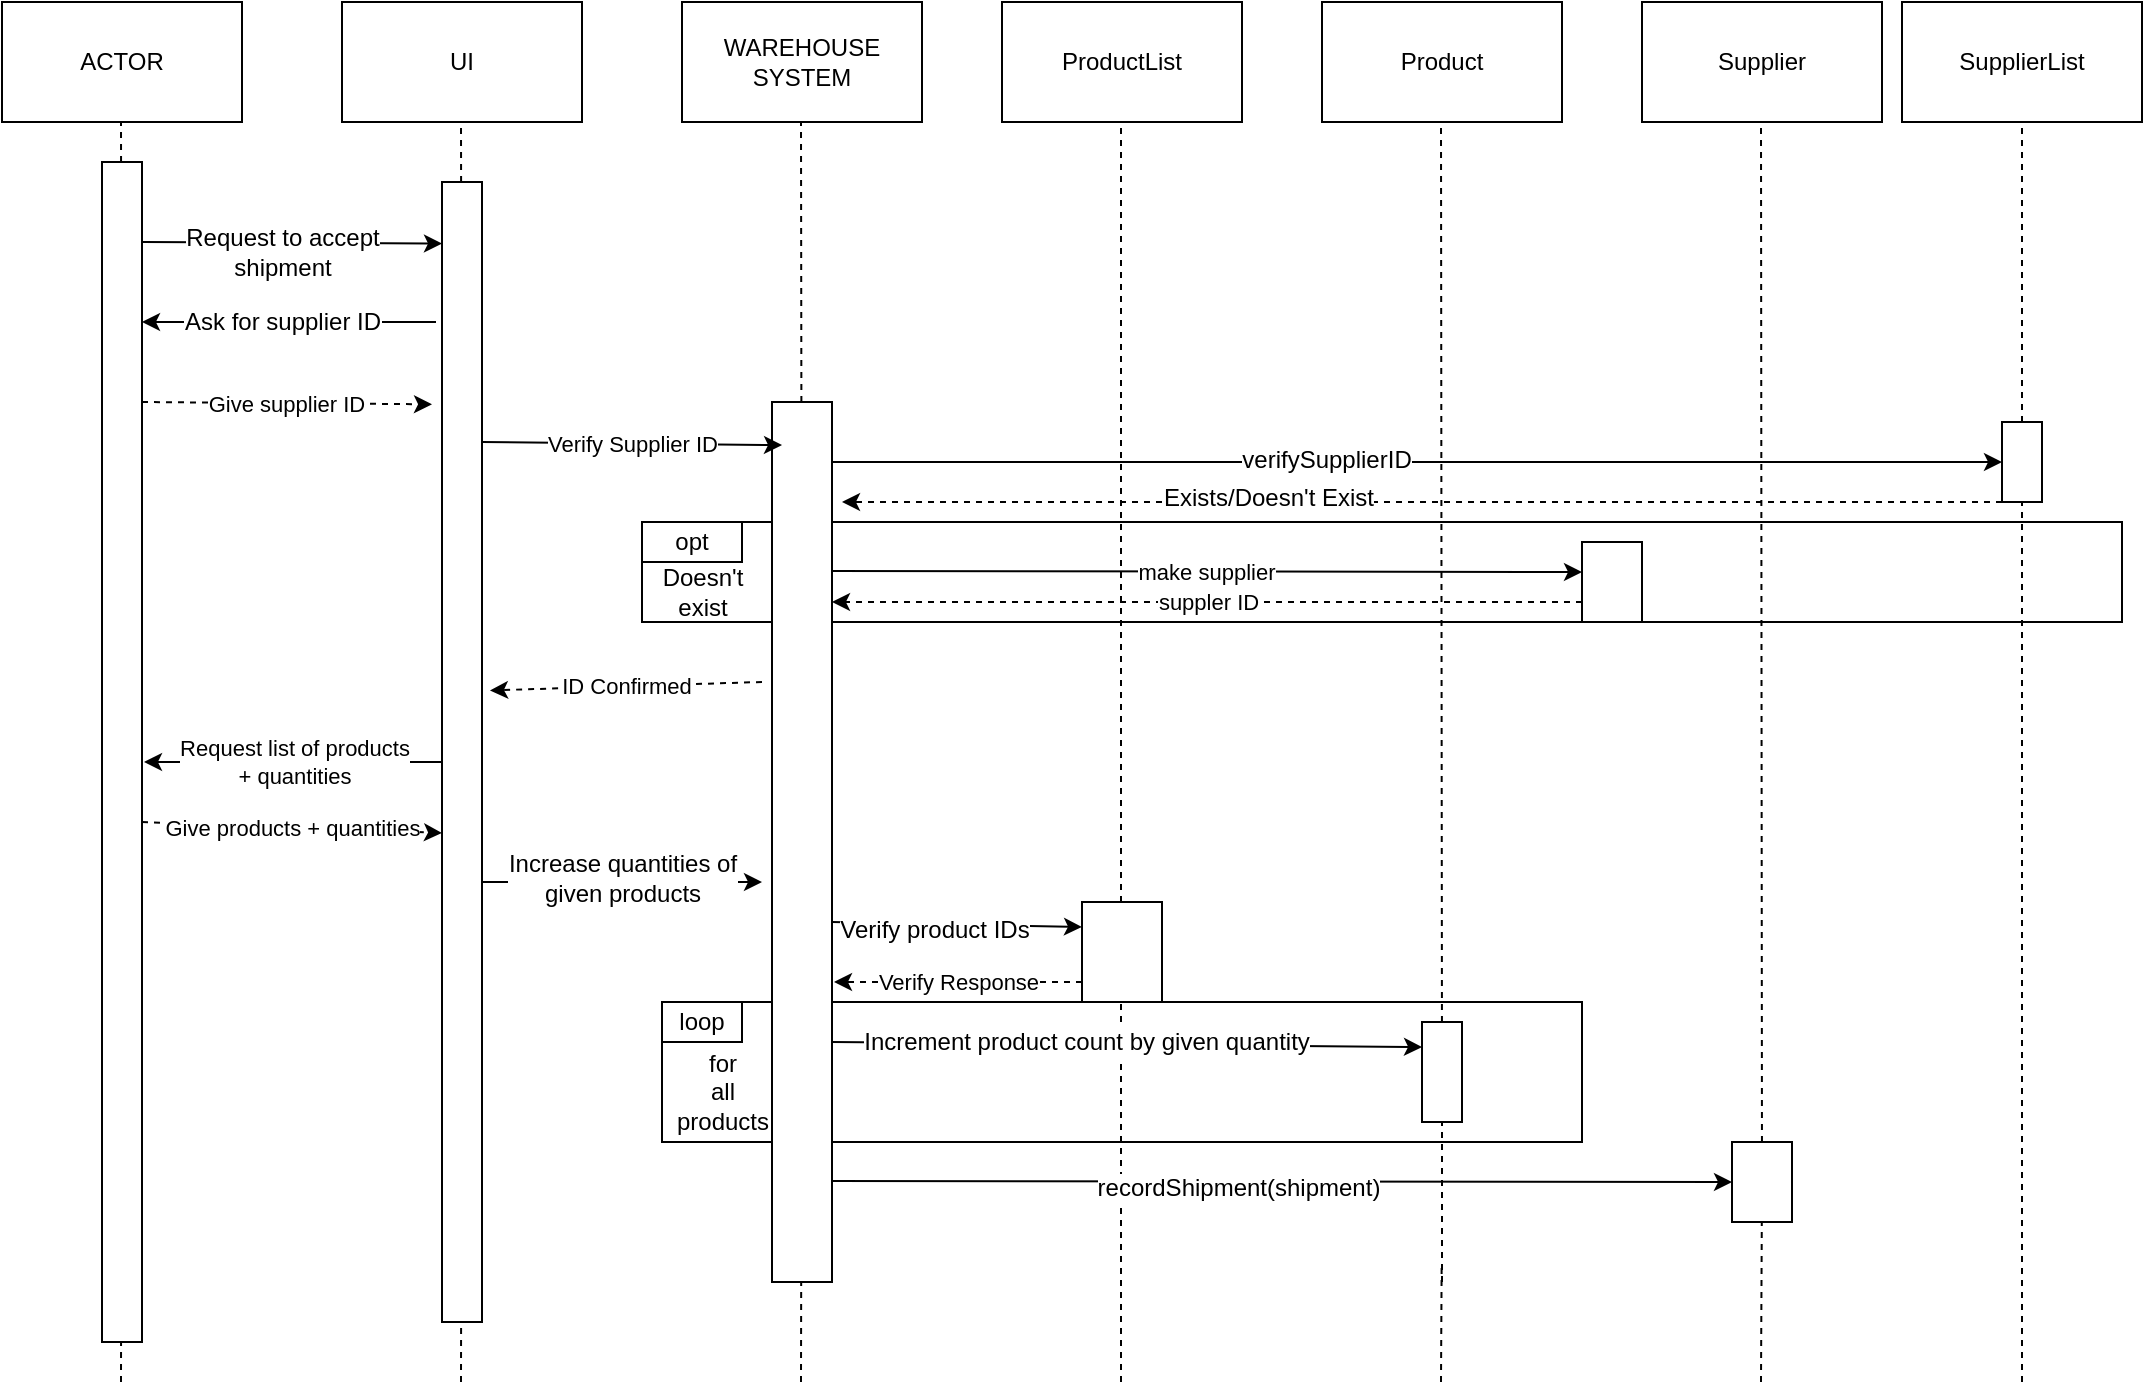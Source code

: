 <mxfile version="12.6.5" type="github">
  <diagram id="NRo2nDdS3UEe_S5_lZVA" name="Page-1">
    <mxGraphModel dx="1422" dy="911" grid="1" gridSize="10" guides="1" tooltips="1" connect="1" arrows="1" fold="1" page="1" pageScale="1" pageWidth="1100" pageHeight="850" math="0" shadow="0">
      <root>
        <mxCell id="0"/>
        <mxCell id="1" parent="0"/>
        <mxCell id="LbTfndsGF-Jl3gWAebiD-54" value="" style="rounded=0;whiteSpace=wrap;html=1;" vertex="1" parent="1">
          <mxGeometry x="350" y="530" width="460" height="70" as="geometry"/>
        </mxCell>
        <mxCell id="LbTfndsGF-Jl3gWAebiD-36" value="" style="rounded=0;whiteSpace=wrap;html=1;" vertex="1" parent="1">
          <mxGeometry x="340" y="290" width="740" height="50" as="geometry"/>
        </mxCell>
        <mxCell id="LbTfndsGF-Jl3gWAebiD-1" value="ACTOR" style="whiteSpace=wrap;html=1;" vertex="1" parent="1">
          <mxGeometry x="20" y="30" width="120" height="60" as="geometry"/>
        </mxCell>
        <mxCell id="LbTfndsGF-Jl3gWAebiD-2" value="UI" style="whiteSpace=wrap;html=1;" vertex="1" parent="1">
          <mxGeometry x="190" y="30" width="120" height="60" as="geometry"/>
        </mxCell>
        <mxCell id="LbTfndsGF-Jl3gWAebiD-3" value="&lt;div&gt;WAREHOUSE&lt;/div&gt;&lt;div&gt;SYSTEM&lt;br&gt;&lt;/div&gt;" style="whiteSpace=wrap;html=1;" vertex="1" parent="1">
          <mxGeometry x="360" y="30" width="120" height="60" as="geometry"/>
        </mxCell>
        <mxCell id="LbTfndsGF-Jl3gWAebiD-4" value="ProductList" style="whiteSpace=wrap;html=1;" vertex="1" parent="1">
          <mxGeometry x="520" y="30" width="120" height="60" as="geometry"/>
        </mxCell>
        <mxCell id="LbTfndsGF-Jl3gWAebiD-5" value="Product" style="rounded=0;whiteSpace=wrap;html=1;" vertex="1" parent="1">
          <mxGeometry x="680" y="30" width="120" height="60" as="geometry"/>
        </mxCell>
        <mxCell id="LbTfndsGF-Jl3gWAebiD-6" value="Supplier" style="rounded=0;whiteSpace=wrap;html=1;" vertex="1" parent="1">
          <mxGeometry x="840" y="30" width="120" height="60" as="geometry"/>
        </mxCell>
        <mxCell id="LbTfndsGF-Jl3gWAebiD-7" value="" style="endArrow=none;dashed=1;html=1;" edge="1" parent="1" source="LbTfndsGF-Jl3gWAebiD-13">
          <mxGeometry width="50" height="50" relative="1" as="geometry">
            <mxPoint x="79.5" y="720" as="sourcePoint"/>
            <mxPoint x="79.5" y="90" as="targetPoint"/>
          </mxGeometry>
        </mxCell>
        <mxCell id="LbTfndsGF-Jl3gWAebiD-8" value="" style="endArrow=none;dashed=1;html=1;" edge="1" parent="1" source="LbTfndsGF-Jl3gWAebiD-25">
          <mxGeometry width="50" height="50" relative="1" as="geometry">
            <mxPoint x="419.5" y="720" as="sourcePoint"/>
            <mxPoint x="419.5" y="90" as="targetPoint"/>
          </mxGeometry>
        </mxCell>
        <mxCell id="LbTfndsGF-Jl3gWAebiD-9" value="" style="endArrow=none;dashed=1;html=1;" edge="1" parent="1">
          <mxGeometry width="50" height="50" relative="1" as="geometry">
            <mxPoint x="579.5" y="720" as="sourcePoint"/>
            <mxPoint x="579.5" y="90" as="targetPoint"/>
          </mxGeometry>
        </mxCell>
        <mxCell id="LbTfndsGF-Jl3gWAebiD-10" value="" style="endArrow=none;dashed=1;html=1;" edge="1" parent="1" source="LbTfndsGF-Jl3gWAebiD-52">
          <mxGeometry width="50" height="50" relative="1" as="geometry">
            <mxPoint x="739.5" y="720" as="sourcePoint"/>
            <mxPoint x="739.5" y="90" as="targetPoint"/>
          </mxGeometry>
        </mxCell>
        <mxCell id="LbTfndsGF-Jl3gWAebiD-11" value="" style="endArrow=none;dashed=1;html=1;" edge="1" parent="1" source="LbTfndsGF-Jl3gWAebiD-63">
          <mxGeometry width="50" height="50" relative="1" as="geometry">
            <mxPoint x="899.5" y="720" as="sourcePoint"/>
            <mxPoint x="899.5" y="90" as="targetPoint"/>
          </mxGeometry>
        </mxCell>
        <mxCell id="LbTfndsGF-Jl3gWAebiD-12" value="" style="endArrow=none;dashed=1;html=1;" edge="1" parent="1" source="LbTfndsGF-Jl3gWAebiD-15">
          <mxGeometry width="50" height="50" relative="1" as="geometry">
            <mxPoint x="249.5" y="720" as="sourcePoint"/>
            <mxPoint x="249.5" y="90" as="targetPoint"/>
          </mxGeometry>
        </mxCell>
        <mxCell id="LbTfndsGF-Jl3gWAebiD-13" value="" style="rounded=0;whiteSpace=wrap;html=1;" vertex="1" parent="1">
          <mxGeometry x="70" y="110" width="20" height="590" as="geometry"/>
        </mxCell>
        <mxCell id="LbTfndsGF-Jl3gWAebiD-14" value="" style="endArrow=none;dashed=1;html=1;" edge="1" parent="1" target="LbTfndsGF-Jl3gWAebiD-13">
          <mxGeometry width="50" height="50" relative="1" as="geometry">
            <mxPoint x="79.5" y="720" as="sourcePoint"/>
            <mxPoint x="79.5" y="90" as="targetPoint"/>
          </mxGeometry>
        </mxCell>
        <mxCell id="LbTfndsGF-Jl3gWAebiD-15" value="" style="rounded=0;whiteSpace=wrap;html=1;" vertex="1" parent="1">
          <mxGeometry x="240" y="120" width="20" height="570" as="geometry"/>
        </mxCell>
        <mxCell id="LbTfndsGF-Jl3gWAebiD-16" value="" style="endArrow=none;dashed=1;html=1;" edge="1" parent="1" target="LbTfndsGF-Jl3gWAebiD-15">
          <mxGeometry width="50" height="50" relative="1" as="geometry">
            <mxPoint x="249.5" y="720" as="sourcePoint"/>
            <mxPoint x="249.5" y="90" as="targetPoint"/>
          </mxGeometry>
        </mxCell>
        <mxCell id="LbTfndsGF-Jl3gWAebiD-17" value="" style="endArrow=classic;html=1;entryX=0;entryY=0.054;entryDx=0;entryDy=0;entryPerimeter=0;" edge="1" parent="1" target="LbTfndsGF-Jl3gWAebiD-15">
          <mxGeometry width="50" height="50" relative="1" as="geometry">
            <mxPoint x="90" y="150" as="sourcePoint"/>
            <mxPoint x="140" y="100" as="targetPoint"/>
          </mxGeometry>
        </mxCell>
        <mxCell id="LbTfndsGF-Jl3gWAebiD-18" value="&lt;div&gt;Request to accept&lt;/div&gt;&lt;div&gt;shipment&lt;br&gt;&lt;/div&gt;" style="text;html=1;align=center;verticalAlign=middle;resizable=0;points=[];labelBackgroundColor=#ffffff;" vertex="1" connectable="0" parent="LbTfndsGF-Jl3gWAebiD-17">
          <mxGeometry x="-0.32" y="-4" relative="1" as="geometry">
            <mxPoint x="19.01" as="offset"/>
          </mxGeometry>
        </mxCell>
        <mxCell id="LbTfndsGF-Jl3gWAebiD-19" value="" style="endArrow=classic;html=1;" edge="1" parent="1">
          <mxGeometry width="50" height="50" relative="1" as="geometry">
            <mxPoint x="237" y="190" as="sourcePoint"/>
            <mxPoint x="90" y="190" as="targetPoint"/>
          </mxGeometry>
        </mxCell>
        <mxCell id="LbTfndsGF-Jl3gWAebiD-20" value="Ask for supplier ID" style="text;html=1;align=center;verticalAlign=middle;resizable=0;points=[];labelBackgroundColor=#ffffff;" vertex="1" connectable="0" parent="LbTfndsGF-Jl3gWAebiD-19">
          <mxGeometry x="0.17" y="3" relative="1" as="geometry">
            <mxPoint x="9" y="-3" as="offset"/>
          </mxGeometry>
        </mxCell>
        <mxCell id="LbTfndsGF-Jl3gWAebiD-23" value="Give supplier ID" style="endArrow=classic;html=1;entryX=-0.25;entryY=0.195;entryDx=0;entryDy=0;entryPerimeter=0;dashed=1;" edge="1" parent="1" target="LbTfndsGF-Jl3gWAebiD-15">
          <mxGeometry width="50" height="50" relative="1" as="geometry">
            <mxPoint x="90" y="230" as="sourcePoint"/>
            <mxPoint x="160" y="230" as="targetPoint"/>
          </mxGeometry>
        </mxCell>
        <mxCell id="LbTfndsGF-Jl3gWAebiD-25" value="" style="rounded=0;whiteSpace=wrap;html=1;" vertex="1" parent="1">
          <mxGeometry x="405" y="230" width="30" height="440" as="geometry"/>
        </mxCell>
        <mxCell id="LbTfndsGF-Jl3gWAebiD-26" value="" style="endArrow=none;dashed=1;html=1;" edge="1" parent="1" target="LbTfndsGF-Jl3gWAebiD-25">
          <mxGeometry width="50" height="50" relative="1" as="geometry">
            <mxPoint x="419.5" y="720" as="sourcePoint"/>
            <mxPoint x="419.5" y="90" as="targetPoint"/>
          </mxGeometry>
        </mxCell>
        <mxCell id="LbTfndsGF-Jl3gWAebiD-27" value="Verify Supplier ID" style="endArrow=classic;html=1;entryX=0.167;entryY=0.049;entryDx=0;entryDy=0;entryPerimeter=0;" edge="1" parent="1" target="LbTfndsGF-Jl3gWAebiD-25">
          <mxGeometry width="50" height="50" relative="1" as="geometry">
            <mxPoint x="260" y="250" as="sourcePoint"/>
            <mxPoint x="350" y="250" as="targetPoint"/>
          </mxGeometry>
        </mxCell>
        <mxCell id="LbTfndsGF-Jl3gWAebiD-28" value="SupplierList" style="rounded=0;whiteSpace=wrap;html=1;" vertex="1" parent="1">
          <mxGeometry x="970" y="30" width="120" height="60" as="geometry"/>
        </mxCell>
        <mxCell id="LbTfndsGF-Jl3gWAebiD-29" value="" style="endArrow=none;dashed=1;html=1;" edge="1" parent="1" source="LbTfndsGF-Jl3gWAebiD-30">
          <mxGeometry width="50" height="50" relative="1" as="geometry">
            <mxPoint x="1030" y="720" as="sourcePoint"/>
            <mxPoint x="1030" y="90" as="targetPoint"/>
          </mxGeometry>
        </mxCell>
        <mxCell id="LbTfndsGF-Jl3gWAebiD-31" value="" style="endArrow=classic;html=1;entryX=0;entryY=0.5;entryDx=0;entryDy=0;" edge="1" parent="1" target="LbTfndsGF-Jl3gWAebiD-30">
          <mxGeometry width="50" height="50" relative="1" as="geometry">
            <mxPoint x="435" y="260" as="sourcePoint"/>
            <mxPoint x="485" y="210" as="targetPoint"/>
          </mxGeometry>
        </mxCell>
        <mxCell id="LbTfndsGF-Jl3gWAebiD-33" value="verifySupplierID" style="text;html=1;align=center;verticalAlign=middle;resizable=0;points=[];labelBackgroundColor=#ffffff;" vertex="1" connectable="0" parent="LbTfndsGF-Jl3gWAebiD-31">
          <mxGeometry x="-0.156" y="1" relative="1" as="geometry">
            <mxPoint as="offset"/>
          </mxGeometry>
        </mxCell>
        <mxCell id="LbTfndsGF-Jl3gWAebiD-30" value="" style="rounded=0;whiteSpace=wrap;html=1;" vertex="1" parent="1">
          <mxGeometry x="1020" y="240" width="20" height="40" as="geometry"/>
        </mxCell>
        <mxCell id="LbTfndsGF-Jl3gWAebiD-32" value="" style="endArrow=none;dashed=1;html=1;" edge="1" parent="1" target="LbTfndsGF-Jl3gWAebiD-30">
          <mxGeometry width="50" height="50" relative="1" as="geometry">
            <mxPoint x="1030" y="720" as="sourcePoint"/>
            <mxPoint x="1030" y="90" as="targetPoint"/>
          </mxGeometry>
        </mxCell>
        <mxCell id="LbTfndsGF-Jl3gWAebiD-34" value="" style="endArrow=classic;html=1;dashed=1;" edge="1" parent="1">
          <mxGeometry width="50" height="50" relative="1" as="geometry">
            <mxPoint x="1020" y="280" as="sourcePoint"/>
            <mxPoint x="440" y="280" as="targetPoint"/>
          </mxGeometry>
        </mxCell>
        <mxCell id="LbTfndsGF-Jl3gWAebiD-35" value="Exists/Doesn&#39;t Exist" style="text;html=1;align=center;verticalAlign=middle;resizable=0;points=[];labelBackgroundColor=#ffffff;" vertex="1" connectable="0" parent="LbTfndsGF-Jl3gWAebiD-34">
          <mxGeometry x="0.266" y="-2" relative="1" as="geometry">
            <mxPoint as="offset"/>
          </mxGeometry>
        </mxCell>
        <mxCell id="LbTfndsGF-Jl3gWAebiD-37" value="opt" style="rounded=0;whiteSpace=wrap;html=1;" vertex="1" parent="1">
          <mxGeometry x="340" y="290" width="50" height="20" as="geometry"/>
        </mxCell>
        <mxCell id="LbTfndsGF-Jl3gWAebiD-38" value="&lt;div&gt;Doesn&#39;t&lt;/div&gt;&lt;div&gt; exist&lt;/div&gt;" style="text;html=1;align=center;verticalAlign=middle;resizable=0;points=[];autosize=1;" vertex="1" parent="1">
          <mxGeometry x="340" y="310" width="60" height="30" as="geometry"/>
        </mxCell>
        <mxCell id="LbTfndsGF-Jl3gWAebiD-39" value="" style="rounded=0;whiteSpace=wrap;html=1;" vertex="1" parent="1">
          <mxGeometry x="810" y="300" width="30" height="40" as="geometry"/>
        </mxCell>
        <mxCell id="LbTfndsGF-Jl3gWAebiD-40" value="suppler ID" style="endArrow=classic;html=1;dashed=1;" edge="1" parent="1">
          <mxGeometry width="50" height="50" relative="1" as="geometry">
            <mxPoint x="810" y="330" as="sourcePoint"/>
            <mxPoint x="435" y="330" as="targetPoint"/>
          </mxGeometry>
        </mxCell>
        <mxCell id="LbTfndsGF-Jl3gWAebiD-41" value="make supplier" style="endArrow=classic;html=1;entryX=0;entryY=0.5;entryDx=0;entryDy=0;" edge="1" parent="1">
          <mxGeometry width="50" height="50" relative="1" as="geometry">
            <mxPoint x="435" y="314.5" as="sourcePoint"/>
            <mxPoint x="810" y="315" as="targetPoint"/>
          </mxGeometry>
        </mxCell>
        <mxCell id="LbTfndsGF-Jl3gWAebiD-43" value="ID Confirmed" style="endArrow=classic;html=1;entryX=1.2;entryY=0.446;entryDx=0;entryDy=0;entryPerimeter=0;dashed=1;" edge="1" parent="1" target="LbTfndsGF-Jl3gWAebiD-15">
          <mxGeometry width="50" height="50" relative="1" as="geometry">
            <mxPoint x="400" y="370" as="sourcePoint"/>
            <mxPoint x="450" y="320" as="targetPoint"/>
          </mxGeometry>
        </mxCell>
        <mxCell id="LbTfndsGF-Jl3gWAebiD-44" value="&lt;div&gt;Request list of products&lt;/div&gt;&lt;div&gt;+ quantities&lt;br&gt;&lt;/div&gt;" style="endArrow=classic;html=1;" edge="1" parent="1">
          <mxGeometry width="50" height="50" relative="1" as="geometry">
            <mxPoint x="240" y="410" as="sourcePoint"/>
            <mxPoint x="91" y="410" as="targetPoint"/>
          </mxGeometry>
        </mxCell>
        <mxCell id="LbTfndsGF-Jl3gWAebiD-45" value="Give products + quantities" style="endArrow=classic;html=1;dashed=1;entryX=0;entryY=0.571;entryDx=0;entryDy=0;entryPerimeter=0;" edge="1" parent="1" target="LbTfndsGF-Jl3gWAebiD-15">
          <mxGeometry width="50" height="50" relative="1" as="geometry">
            <mxPoint x="90" y="440" as="sourcePoint"/>
            <mxPoint x="190" y="440" as="targetPoint"/>
          </mxGeometry>
        </mxCell>
        <mxCell id="LbTfndsGF-Jl3gWAebiD-46" value="" style="endArrow=classic;html=1;" edge="1" parent="1">
          <mxGeometry width="50" height="50" relative="1" as="geometry">
            <mxPoint x="260" y="470" as="sourcePoint"/>
            <mxPoint x="400" y="470" as="targetPoint"/>
          </mxGeometry>
        </mxCell>
        <mxCell id="LbTfndsGF-Jl3gWAebiD-47" value="&lt;div&gt;Increase quantities of&lt;/div&gt;&lt;div&gt;given products&lt;br&gt;&lt;/div&gt;" style="text;html=1;align=center;verticalAlign=middle;resizable=0;points=[];labelBackgroundColor=#ffffff;" vertex="1" connectable="0" parent="LbTfndsGF-Jl3gWAebiD-46">
          <mxGeometry x="-0.171" y="2" relative="1" as="geometry">
            <mxPoint x="12" as="offset"/>
          </mxGeometry>
        </mxCell>
        <mxCell id="LbTfndsGF-Jl3gWAebiD-48" value="" style="rounded=0;whiteSpace=wrap;html=1;" vertex="1" parent="1">
          <mxGeometry x="560" y="480" width="40" height="50" as="geometry"/>
        </mxCell>
        <mxCell id="LbTfndsGF-Jl3gWAebiD-49" value="" style="endArrow=classic;html=1;entryX=0;entryY=0.25;entryDx=0;entryDy=0;" edge="1" parent="1" target="LbTfndsGF-Jl3gWAebiD-48">
          <mxGeometry width="50" height="50" relative="1" as="geometry">
            <mxPoint x="435" y="490" as="sourcePoint"/>
            <mxPoint x="485" y="440" as="targetPoint"/>
            <Array as="points"/>
          </mxGeometry>
        </mxCell>
        <mxCell id="LbTfndsGF-Jl3gWAebiD-50" value="Verify product IDs" style="text;html=1;align=center;verticalAlign=middle;resizable=0;points=[];labelBackgroundColor=#ffffff;" vertex="1" connectable="0" parent="LbTfndsGF-Jl3gWAebiD-49">
          <mxGeometry x="-0.183" y="-3" relative="1" as="geometry">
            <mxPoint as="offset"/>
          </mxGeometry>
        </mxCell>
        <mxCell id="LbTfndsGF-Jl3gWAebiD-51" value="Verify Response" style="endArrow=classic;html=1;dashed=1;" edge="1" parent="1">
          <mxGeometry width="50" height="50" relative="1" as="geometry">
            <mxPoint x="560" y="520" as="sourcePoint"/>
            <mxPoint x="436" y="520" as="targetPoint"/>
          </mxGeometry>
        </mxCell>
        <mxCell id="LbTfndsGF-Jl3gWAebiD-52" value="" style="rounded=0;whiteSpace=wrap;html=1;" vertex="1" parent="1">
          <mxGeometry x="730" y="540" width="20" height="50" as="geometry"/>
        </mxCell>
        <mxCell id="LbTfndsGF-Jl3gWAebiD-53" value="" style="endArrow=none;dashed=1;html=1;" edge="1" parent="1" target="LbTfndsGF-Jl3gWAebiD-52">
          <mxGeometry width="50" height="50" relative="1" as="geometry">
            <mxPoint x="740" y="670" as="sourcePoint"/>
            <mxPoint x="739.5" y="90" as="targetPoint"/>
          </mxGeometry>
        </mxCell>
        <mxCell id="LbTfndsGF-Jl3gWAebiD-55" value="loop" style="rounded=0;whiteSpace=wrap;html=1;" vertex="1" parent="1">
          <mxGeometry x="350" y="530" width="40" height="20" as="geometry"/>
        </mxCell>
        <mxCell id="LbTfndsGF-Jl3gWAebiD-57" value="&lt;div&gt;for&lt;/div&gt;&lt;div&gt;all&lt;/div&gt;&lt;div&gt;products&lt;br&gt;&lt;/div&gt;" style="text;html=1;align=center;verticalAlign=middle;resizable=0;points=[];autosize=1;" vertex="1" parent="1">
          <mxGeometry x="350" y="550" width="60" height="50" as="geometry"/>
        </mxCell>
        <mxCell id="LbTfndsGF-Jl3gWAebiD-60" value="" style="endArrow=none;dashed=1;html=1;" edge="1" parent="1">
          <mxGeometry width="50" height="50" relative="1" as="geometry">
            <mxPoint x="739.5" y="720" as="sourcePoint"/>
            <mxPoint x="739.833" y="660" as="targetPoint"/>
          </mxGeometry>
        </mxCell>
        <mxCell id="LbTfndsGF-Jl3gWAebiD-61" value="" style="endArrow=classic;html=1;entryX=0;entryY=0.25;entryDx=0;entryDy=0;" edge="1" parent="1" target="LbTfndsGF-Jl3gWAebiD-52">
          <mxGeometry width="50" height="50" relative="1" as="geometry">
            <mxPoint x="435" y="550" as="sourcePoint"/>
            <mxPoint x="525" y="550" as="targetPoint"/>
          </mxGeometry>
        </mxCell>
        <mxCell id="LbTfndsGF-Jl3gWAebiD-62" value="Increment product count by given quantity" style="text;html=1;align=center;verticalAlign=middle;resizable=0;points=[];labelBackgroundColor=#ffffff;" vertex="1" connectable="0" parent="LbTfndsGF-Jl3gWAebiD-61">
          <mxGeometry x="-0.139" y="1" relative="1" as="geometry">
            <mxPoint as="offset"/>
          </mxGeometry>
        </mxCell>
        <mxCell id="LbTfndsGF-Jl3gWAebiD-63" value="" style="rounded=0;whiteSpace=wrap;html=1;" vertex="1" parent="1">
          <mxGeometry x="885" y="600" width="30" height="40" as="geometry"/>
        </mxCell>
        <mxCell id="LbTfndsGF-Jl3gWAebiD-64" value="" style="endArrow=none;dashed=1;html=1;" edge="1" parent="1" target="LbTfndsGF-Jl3gWAebiD-63">
          <mxGeometry width="50" height="50" relative="1" as="geometry">
            <mxPoint x="899.5" y="720" as="sourcePoint"/>
            <mxPoint x="899.5" y="90" as="targetPoint"/>
          </mxGeometry>
        </mxCell>
        <mxCell id="LbTfndsGF-Jl3gWAebiD-65" value="" style="endArrow=classic;html=1;entryX=0;entryY=0.5;entryDx=0;entryDy=0;" edge="1" parent="1" target="LbTfndsGF-Jl3gWAebiD-63">
          <mxGeometry width="50" height="50" relative="1" as="geometry">
            <mxPoint x="435" y="619.5" as="sourcePoint"/>
            <mxPoint x="515" y="619.5" as="targetPoint"/>
          </mxGeometry>
        </mxCell>
        <mxCell id="LbTfndsGF-Jl3gWAebiD-66" value="recordShipment(shipment)" style="text;html=1;align=center;verticalAlign=middle;resizable=0;points=[];labelBackgroundColor=#ffffff;" vertex="1" connectable="0" parent="LbTfndsGF-Jl3gWAebiD-65">
          <mxGeometry x="-0.098" y="-3" relative="1" as="geometry">
            <mxPoint as="offset"/>
          </mxGeometry>
        </mxCell>
      </root>
    </mxGraphModel>
  </diagram>
</mxfile>
